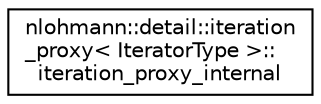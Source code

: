 digraph "Graphical Class Hierarchy"
{
 // INTERACTIVE_SVG=YES
  edge [fontname="Helvetica",fontsize="10",labelfontname="Helvetica",labelfontsize="10"];
  node [fontname="Helvetica",fontsize="10",shape=record];
  rankdir="LR";
  Node0 [label="nlohmann::detail::iteration\l_proxy\< IteratorType \>::\literation_proxy_internal",height=0.2,width=0.4,color="black", fillcolor="white", style="filled",URL="$classnlohmann_1_1detail_1_1iteration__proxy_1_1iteration__proxy__internal.html",tooltip="helper class for iteration "];
}
